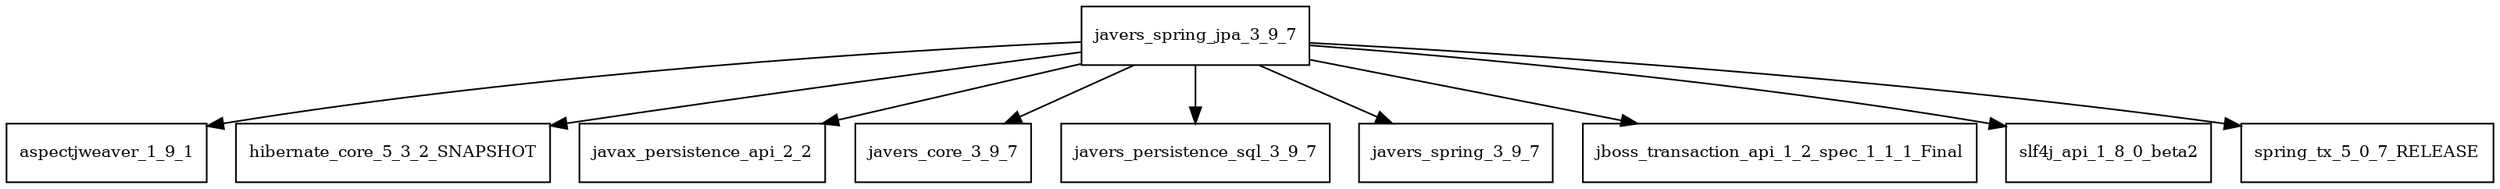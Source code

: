 digraph javers_spring_jpa_3_9_7_dependencies {
  node [shape = box, fontsize=10.0];
  javers_spring_jpa_3_9_7 -> aspectjweaver_1_9_1;
  javers_spring_jpa_3_9_7 -> hibernate_core_5_3_2_SNAPSHOT;
  javers_spring_jpa_3_9_7 -> javax_persistence_api_2_2;
  javers_spring_jpa_3_9_7 -> javers_core_3_9_7;
  javers_spring_jpa_3_9_7 -> javers_persistence_sql_3_9_7;
  javers_spring_jpa_3_9_7 -> javers_spring_3_9_7;
  javers_spring_jpa_3_9_7 -> jboss_transaction_api_1_2_spec_1_1_1_Final;
  javers_spring_jpa_3_9_7 -> slf4j_api_1_8_0_beta2;
  javers_spring_jpa_3_9_7 -> spring_tx_5_0_7_RELEASE;
}
